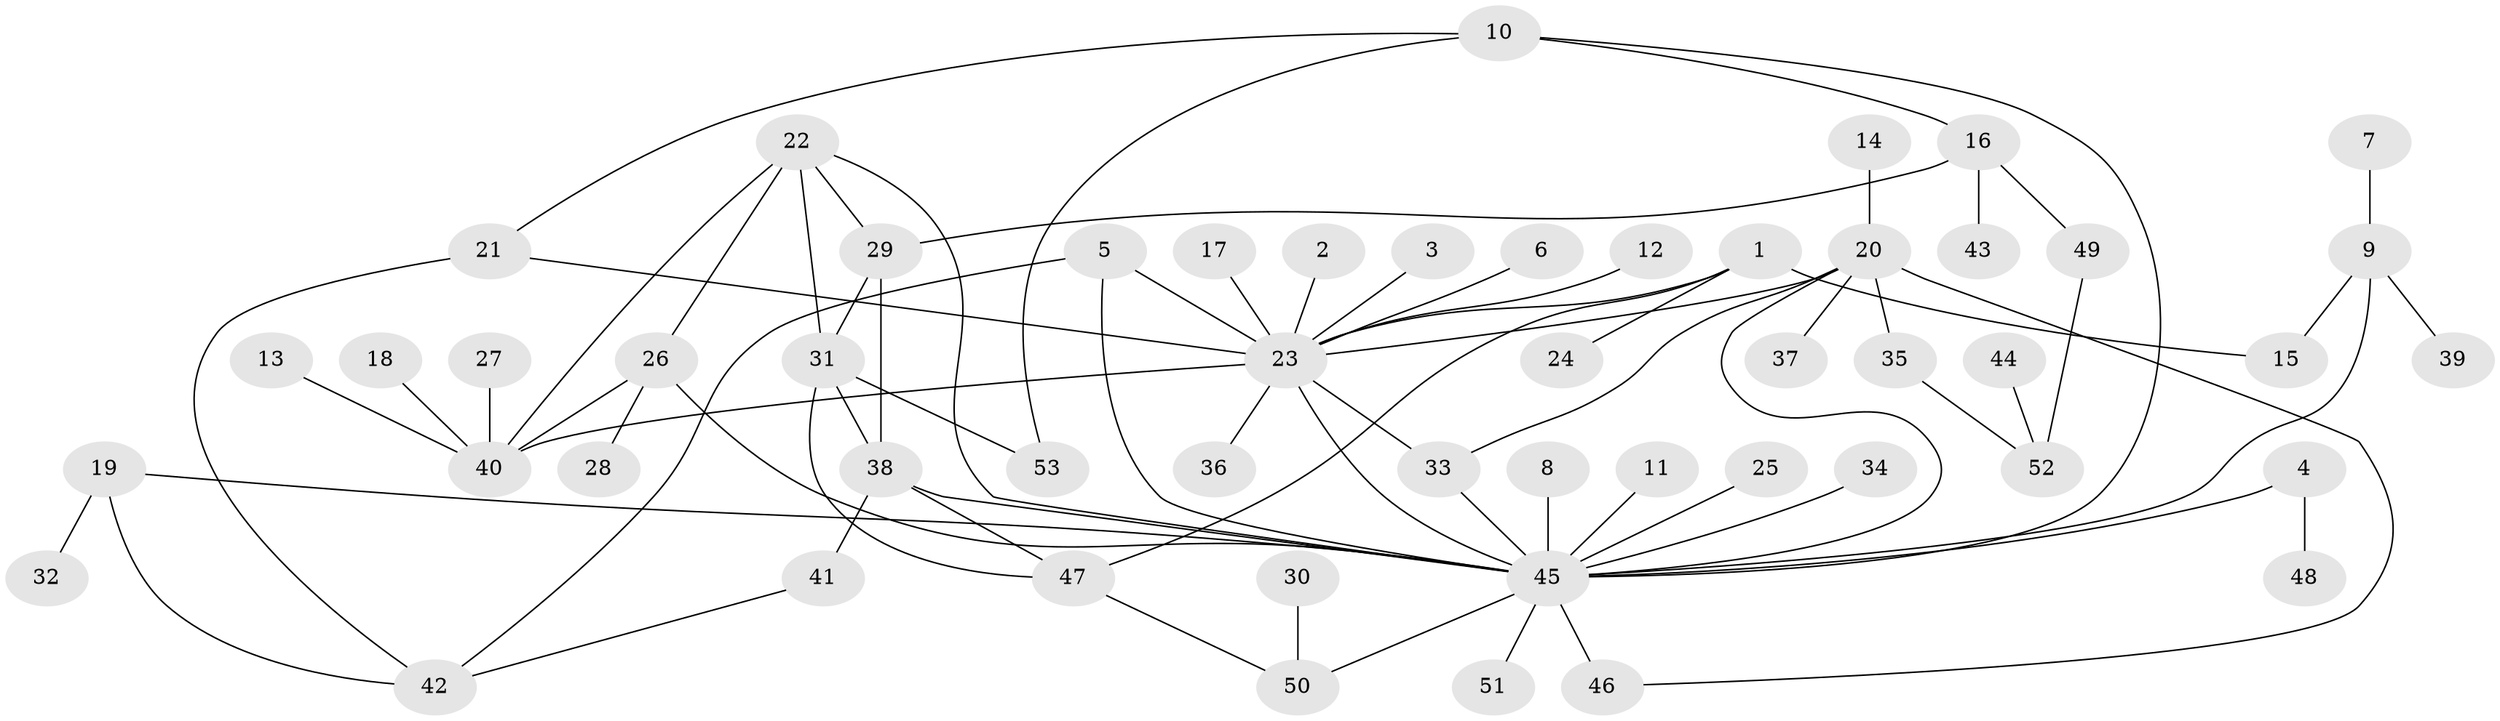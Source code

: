// original degree distribution, {17: 0.009523809523809525, 3: 0.08571428571428572, 23: 0.009523809523809525, 4: 0.06666666666666667, 1: 0.5428571428571428, 5: 0.05714285714285714, 2: 0.17142857142857143, 6: 0.02857142857142857, 9: 0.009523809523809525, 7: 0.009523809523809525, 8: 0.009523809523809525}
// Generated by graph-tools (version 1.1) at 2025/01/03/09/25 03:01:43]
// undirected, 53 vertices, 74 edges
graph export_dot {
graph [start="1"]
  node [color=gray90,style=filled];
  1;
  2;
  3;
  4;
  5;
  6;
  7;
  8;
  9;
  10;
  11;
  12;
  13;
  14;
  15;
  16;
  17;
  18;
  19;
  20;
  21;
  22;
  23;
  24;
  25;
  26;
  27;
  28;
  29;
  30;
  31;
  32;
  33;
  34;
  35;
  36;
  37;
  38;
  39;
  40;
  41;
  42;
  43;
  44;
  45;
  46;
  47;
  48;
  49;
  50;
  51;
  52;
  53;
  1 -- 15 [weight=1.0];
  1 -- 23 [weight=1.0];
  1 -- 24 [weight=1.0];
  1 -- 47 [weight=1.0];
  2 -- 23 [weight=1.0];
  3 -- 23 [weight=1.0];
  4 -- 45 [weight=1.0];
  4 -- 48 [weight=1.0];
  5 -- 23 [weight=1.0];
  5 -- 42 [weight=1.0];
  5 -- 45 [weight=1.0];
  6 -- 23 [weight=1.0];
  7 -- 9 [weight=1.0];
  8 -- 45 [weight=1.0];
  9 -- 15 [weight=1.0];
  9 -- 39 [weight=1.0];
  9 -- 45 [weight=1.0];
  10 -- 16 [weight=1.0];
  10 -- 21 [weight=1.0];
  10 -- 45 [weight=1.0];
  10 -- 53 [weight=1.0];
  11 -- 45 [weight=1.0];
  12 -- 23 [weight=1.0];
  13 -- 40 [weight=1.0];
  14 -- 20 [weight=1.0];
  16 -- 29 [weight=1.0];
  16 -- 43 [weight=1.0];
  16 -- 49 [weight=1.0];
  17 -- 23 [weight=1.0];
  18 -- 40 [weight=1.0];
  19 -- 32 [weight=1.0];
  19 -- 42 [weight=1.0];
  19 -- 45 [weight=1.0];
  20 -- 23 [weight=1.0];
  20 -- 33 [weight=1.0];
  20 -- 35 [weight=1.0];
  20 -- 37 [weight=1.0];
  20 -- 45 [weight=1.0];
  20 -- 46 [weight=1.0];
  21 -- 23 [weight=1.0];
  21 -- 42 [weight=1.0];
  22 -- 26 [weight=1.0];
  22 -- 29 [weight=1.0];
  22 -- 31 [weight=1.0];
  22 -- 40 [weight=1.0];
  22 -- 45 [weight=1.0];
  23 -- 33 [weight=1.0];
  23 -- 36 [weight=1.0];
  23 -- 40 [weight=1.0];
  23 -- 45 [weight=1.0];
  25 -- 45 [weight=1.0];
  26 -- 28 [weight=1.0];
  26 -- 40 [weight=1.0];
  26 -- 45 [weight=1.0];
  27 -- 40 [weight=1.0];
  29 -- 31 [weight=1.0];
  29 -- 38 [weight=1.0];
  30 -- 50 [weight=1.0];
  31 -- 38 [weight=1.0];
  31 -- 47 [weight=1.0];
  31 -- 53 [weight=1.0];
  33 -- 45 [weight=1.0];
  34 -- 45 [weight=1.0];
  35 -- 52 [weight=1.0];
  38 -- 41 [weight=1.0];
  38 -- 45 [weight=1.0];
  38 -- 47 [weight=1.0];
  41 -- 42 [weight=1.0];
  44 -- 52 [weight=1.0];
  45 -- 46 [weight=2.0];
  45 -- 50 [weight=1.0];
  45 -- 51 [weight=1.0];
  47 -- 50 [weight=1.0];
  49 -- 52 [weight=1.0];
}
